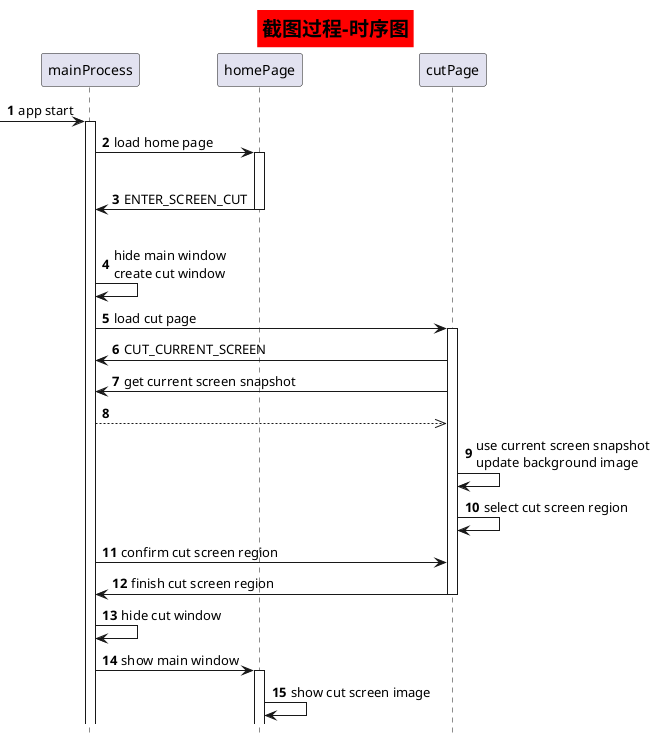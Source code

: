 @startuml 截图过程

skinparam titleBackgroundColor #ff0000
skinparam titleFontSize 20

title "截图过程-时序图"
hide footbox

autonumber

->mainProcess++: app start
mainProcess-> homePage++: load home page
|||
mainProcess<-homePage--: ENTER_SCREEN_CUT
|||
mainProcess->mainProcess: hide main window\ncreate cut window
mainProcess->cutPage++: load cut page

mainProcess<-cutPage: CUT_CURRENT_SCREEN
mainProcess<-cutPage: get current screen snapshot
mainProcess-->>cutPage:
cutPage->cutPage: use current screen snapshot\nupdate background image
cutPage->cutPage: select cut screen region
mainProcess->cutPage: confirm cut screen region
mainProcess<-cutPage--: finish cut screen region
mainProcess->mainProcess: hide cut window
mainProcess->homePage++: show main window
homePage->homePage: show cut screen image

@enduml
